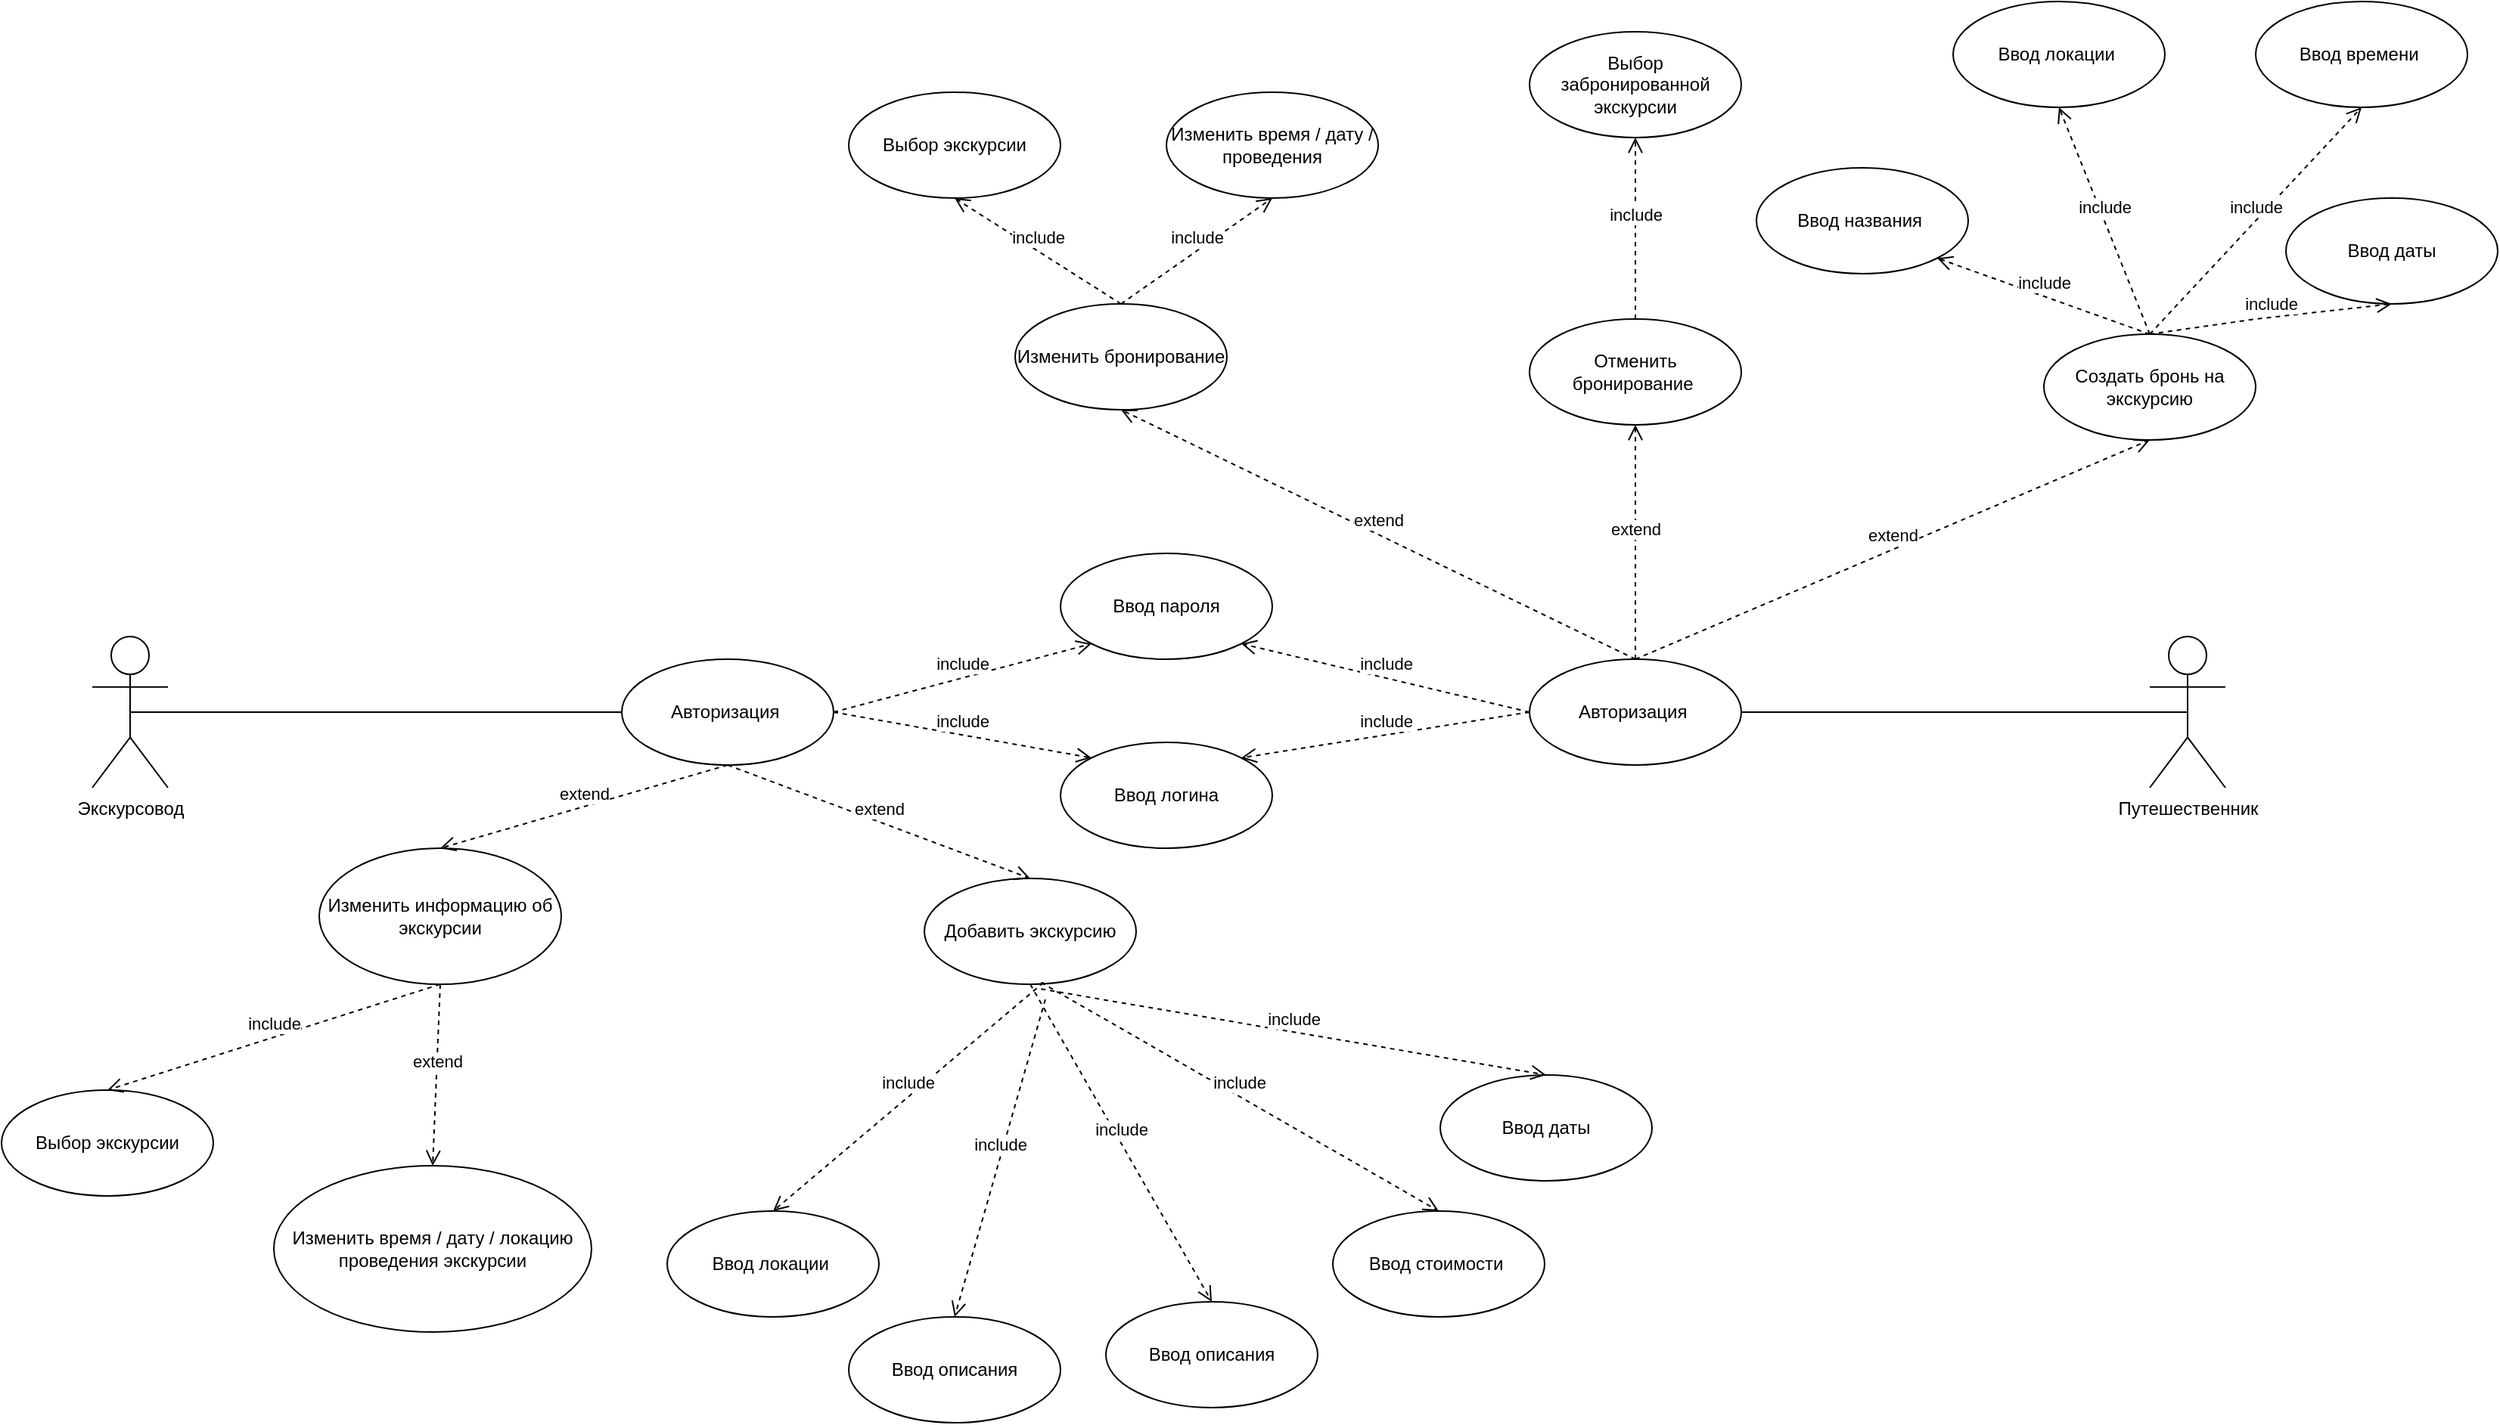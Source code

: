 <mxfile version="22.0.6" type="device">
  <diagram name="Страница — 1" id="1IjOuKGLjw6foW2R_JDn">
    <mxGraphModel dx="2902" dy="3330" grid="1" gridSize="10" guides="1" tooltips="1" connect="1" arrows="1" fold="1" page="1" pageScale="1" pageWidth="1442" pageHeight="2039" math="0" shadow="0">
      <root>
        <mxCell id="0" />
        <mxCell id="1" parent="0" />
        <mxCell id="WZFqarNoslXMxzI4h9gC-1" value="Экскурсовод" style="shape=umlActor;verticalLabelPosition=bottom;verticalAlign=top;html=1;outlineConnect=0;" parent="1" vertex="1">
          <mxGeometry x="-310" y="320" width="50" height="100" as="geometry" />
        </mxCell>
        <mxCell id="WZFqarNoslXMxzI4h9gC-2" value="Путешественник&lt;br&gt;" style="shape=umlActor;verticalLabelPosition=bottom;verticalAlign=top;html=1;outlineConnect=0;" parent="1" vertex="1">
          <mxGeometry x="1050" y="320" width="50" height="100" as="geometry" />
        </mxCell>
        <mxCell id="WZFqarNoslXMxzI4h9gC-6" value="Авторизация&amp;nbsp;" style="ellipse;whiteSpace=wrap;html=1;" parent="1" vertex="1">
          <mxGeometry x="640" y="335" width="140" height="70" as="geometry" />
        </mxCell>
        <mxCell id="WZFqarNoslXMxzI4h9gC-7" value="" style="endArrow=none;html=1;rounded=0;entryX=0.5;entryY=0.5;entryDx=0;entryDy=0;entryPerimeter=0;exitX=1;exitY=0.5;exitDx=0;exitDy=0;" parent="1" source="WZFqarNoslXMxzI4h9gC-6" target="WZFqarNoslXMxzI4h9gC-2" edge="1">
          <mxGeometry width="50" height="50" relative="1" as="geometry">
            <mxPoint x="700" y="430" as="sourcePoint" />
            <mxPoint x="750" y="380" as="targetPoint" />
          </mxGeometry>
        </mxCell>
        <mxCell id="WZFqarNoslXMxzI4h9gC-10" value="include" style="html=1;verticalAlign=bottom;endArrow=open;dashed=1;endSize=8;curved=0;rounded=0;entryX=1;entryY=1;entryDx=0;entryDy=0;exitX=0;exitY=0.5;exitDx=0;exitDy=0;" parent="1" source="WZFqarNoslXMxzI4h9gC-6" target="cWsWiNhI1IRaaSfoAkPH-8" edge="1">
          <mxGeometry relative="1" as="geometry">
            <mxPoint x="760" y="410" as="sourcePoint" />
            <mxPoint x="680" y="410" as="targetPoint" />
          </mxGeometry>
        </mxCell>
        <mxCell id="WZFqarNoslXMxzI4h9gC-11" value="Добавить экскурсию" style="ellipse;whiteSpace=wrap;html=1;" parent="1" vertex="1">
          <mxGeometry x="240" y="480" width="140" height="70" as="geometry" />
        </mxCell>
        <mxCell id="WZFqarNoslXMxzI4h9gC-12" value="Изменить информацию об&lt;br&gt;экскурсии" style="ellipse;whiteSpace=wrap;html=1;" parent="1" vertex="1">
          <mxGeometry x="-160" y="460" width="160" height="90" as="geometry" />
        </mxCell>
        <mxCell id="WZFqarNoslXMxzI4h9gC-15" value="Ввод локации&amp;nbsp;" style="ellipse;whiteSpace=wrap;html=1;" parent="1" vertex="1">
          <mxGeometry x="70" y="700" width="140" height="70" as="geometry" />
        </mxCell>
        <mxCell id="WZFqarNoslXMxzI4h9gC-18" value="include" style="html=1;verticalAlign=bottom;endArrow=open;dashed=1;endSize=8;curved=0;rounded=0;exitX=0;exitY=0.5;exitDx=0;exitDy=0;entryX=1;entryY=0;entryDx=0;entryDy=0;" parent="1" source="WZFqarNoslXMxzI4h9gC-6" target="cWsWiNhI1IRaaSfoAkPH-6" edge="1">
          <mxGeometry relative="1" as="geometry">
            <mxPoint x="690" y="415" as="sourcePoint" />
            <mxPoint x="780" y="470" as="targetPoint" />
          </mxGeometry>
        </mxCell>
        <mxCell id="WZFqarNoslXMxzI4h9gC-19" value="Ввод стоимости&amp;nbsp;" style="ellipse;whiteSpace=wrap;html=1;" parent="1" vertex="1">
          <mxGeometry x="510" y="700" width="140" height="70" as="geometry" />
        </mxCell>
        <mxCell id="WZFqarNoslXMxzI4h9gC-20" value="Ввод даты" style="ellipse;whiteSpace=wrap;html=1;" parent="1" vertex="1">
          <mxGeometry x="581" y="610" width="140" height="70" as="geometry" />
        </mxCell>
        <mxCell id="WZFqarNoslXMxzI4h9gC-21" value="include" style="html=1;verticalAlign=bottom;endArrow=open;dashed=1;endSize=8;curved=0;rounded=0;entryX=0.5;entryY=0;entryDx=0;entryDy=0;exitX=0.551;exitY=1.045;exitDx=0;exitDy=0;exitPerimeter=0;" parent="1" source="WZFqarNoslXMxzI4h9gC-11" target="WZFqarNoslXMxzI4h9gC-20" edge="1">
          <mxGeometry relative="1" as="geometry">
            <mxPoint x="580" y="1015" as="sourcePoint" />
            <mxPoint x="500" y="1090" as="targetPoint" />
          </mxGeometry>
        </mxCell>
        <mxCell id="WZFqarNoslXMxzI4h9gC-22" value="include" style="html=1;verticalAlign=bottom;endArrow=open;dashed=1;endSize=8;curved=0;rounded=0;entryX=0.5;entryY=0;entryDx=0;entryDy=0;exitX=0.551;exitY=0.983;exitDx=0;exitDy=0;exitPerimeter=0;" parent="1" source="WZFqarNoslXMxzI4h9gC-11" target="WZFqarNoslXMxzI4h9gC-19" edge="1">
          <mxGeometry relative="1" as="geometry">
            <mxPoint x="310" y="570" as="sourcePoint" />
            <mxPoint x="330" y="760" as="targetPoint" />
          </mxGeometry>
        </mxCell>
        <mxCell id="WZFqarNoslXMxzI4h9gC-23" value="include" style="html=1;verticalAlign=bottom;endArrow=open;dashed=1;endSize=8;curved=0;rounded=0;entryX=0.5;entryY=0;entryDx=0;entryDy=0;exitX=0.563;exitY=0.983;exitDx=0;exitDy=0;exitPerimeter=0;" parent="1" source="WZFqarNoslXMxzI4h9gC-11" target="WZFqarNoslXMxzI4h9gC-15" edge="1">
          <mxGeometry relative="1" as="geometry">
            <mxPoint x="320" y="820" as="sourcePoint" />
            <mxPoint x="340" y="700" as="targetPoint" />
          </mxGeometry>
        </mxCell>
        <mxCell id="WZFqarNoslXMxzI4h9gC-24" value="Выбор экскурсии" style="ellipse;whiteSpace=wrap;html=1;" parent="1" vertex="1">
          <mxGeometry x="-370" y="620" width="140" height="70" as="geometry" />
        </mxCell>
        <mxCell id="WZFqarNoslXMxzI4h9gC-25" value="include" style="html=1;verticalAlign=bottom;endArrow=open;dashed=1;endSize=8;curved=0;rounded=0;entryX=0.5;entryY=0;entryDx=0;entryDy=0;exitX=0.5;exitY=1;exitDx=0;exitDy=0;" parent="1" source="WZFqarNoslXMxzI4h9gC-12" target="WZFqarNoslXMxzI4h9gC-24" edge="1">
          <mxGeometry relative="1" as="geometry">
            <mxPoint x="110" y="425" as="sourcePoint" />
            <mxPoint x="30" y="500" as="targetPoint" />
          </mxGeometry>
        </mxCell>
        <mxCell id="WZFqarNoslXMxzI4h9gC-26" value="Создать бронь на экскурсию" style="ellipse;whiteSpace=wrap;html=1;" parent="1" vertex="1">
          <mxGeometry x="980" y="120" width="140" height="70" as="geometry" />
        </mxCell>
        <mxCell id="WZFqarNoslXMxzI4h9gC-27" value="Ввод даты" style="ellipse;whiteSpace=wrap;html=1;" parent="1" vertex="1">
          <mxGeometry x="1140" y="30" width="140" height="70" as="geometry" />
        </mxCell>
        <mxCell id="WZFqarNoslXMxzI4h9gC-28" value="Ввод локации&amp;nbsp;" style="ellipse;whiteSpace=wrap;html=1;" parent="1" vertex="1">
          <mxGeometry x="920" y="-100" width="140" height="70" as="geometry" />
        </mxCell>
        <mxCell id="WZFqarNoslXMxzI4h9gC-29" value="Ввод времени&amp;nbsp;" style="ellipse;whiteSpace=wrap;html=1;" parent="1" vertex="1">
          <mxGeometry x="1120" y="-100" width="140" height="70" as="geometry" />
        </mxCell>
        <mxCell id="WZFqarNoslXMxzI4h9gC-31" value="include" style="html=1;verticalAlign=bottom;endArrow=open;dashed=1;endSize=8;curved=0;rounded=0;entryX=0.5;entryY=1;entryDx=0;entryDy=0;exitX=0.5;exitY=0;exitDx=0;exitDy=0;" parent="1" source="WZFqarNoslXMxzI4h9gC-26" target="WZFqarNoslXMxzI4h9gC-27" edge="1">
          <mxGeometry relative="1" as="geometry">
            <mxPoint x="1050" y="100" as="sourcePoint" />
            <mxPoint x="680" y="110" as="targetPoint" />
            <Array as="points">
              <mxPoint x="1120" y="110" />
            </Array>
          </mxGeometry>
        </mxCell>
        <mxCell id="WZFqarNoslXMxzI4h9gC-32" value="include" style="html=1;verticalAlign=bottom;endArrow=open;dashed=1;endSize=8;curved=0;rounded=0;entryX=0.5;entryY=1;entryDx=0;entryDy=0;exitX=0.5;exitY=0;exitDx=0;exitDy=0;" parent="1" source="WZFqarNoslXMxzI4h9gC-26" target="WZFqarNoslXMxzI4h9gC-29" edge="1">
          <mxGeometry relative="1" as="geometry">
            <mxPoint x="1060" y="130" as="sourcePoint" />
            <mxPoint x="1220" y="110" as="targetPoint" />
            <Array as="points" />
          </mxGeometry>
        </mxCell>
        <mxCell id="WZFqarNoslXMxzI4h9gC-33" value="include" style="html=1;verticalAlign=bottom;endArrow=open;dashed=1;endSize=8;curved=0;rounded=0;entryX=0.5;entryY=1;entryDx=0;entryDy=0;exitX=0.5;exitY=0;exitDx=0;exitDy=0;" parent="1" source="WZFqarNoslXMxzI4h9gC-26" target="WZFqarNoslXMxzI4h9gC-28" edge="1">
          <mxGeometry relative="1" as="geometry">
            <mxPoint x="1060" y="130" as="sourcePoint" />
            <mxPoint x="1060" y="20" as="targetPoint" />
            <Array as="points" />
          </mxGeometry>
        </mxCell>
        <mxCell id="WZFqarNoslXMxzI4h9gC-34" value="Отменить бронирование&amp;nbsp;" style="ellipse;whiteSpace=wrap;html=1;" parent="1" vertex="1">
          <mxGeometry x="640" y="110" width="140" height="70" as="geometry" />
        </mxCell>
        <mxCell id="WZFqarNoslXMxzI4h9gC-35" value="Выбор забронированной экскурсии" style="ellipse;whiteSpace=wrap;html=1;" parent="1" vertex="1">
          <mxGeometry x="640" y="-80" width="140" height="70" as="geometry" />
        </mxCell>
        <mxCell id="WZFqarNoslXMxzI4h9gC-36" value="include" style="html=1;verticalAlign=bottom;endArrow=open;dashed=1;endSize=8;curved=0;rounded=0;entryX=0.5;entryY=1;entryDx=0;entryDy=0;exitX=0.5;exitY=0;exitDx=0;exitDy=0;" parent="1" source="WZFqarNoslXMxzI4h9gC-34" target="WZFqarNoslXMxzI4h9gC-35" edge="1">
          <mxGeometry relative="1" as="geometry">
            <mxPoint x="700" y="120" as="sourcePoint" />
            <mxPoint x="700" y="-10" as="targetPoint" />
          </mxGeometry>
        </mxCell>
        <mxCell id="WZFqarNoslXMxzI4h9gC-38" value="Изменить бронирование" style="ellipse;whiteSpace=wrap;html=1;" parent="1" vertex="1">
          <mxGeometry x="300" y="100" width="140" height="70" as="geometry" />
        </mxCell>
        <mxCell id="WZFqarNoslXMxzI4h9gC-40" value="Выбор экскурсии" style="ellipse;whiteSpace=wrap;html=1;" parent="1" vertex="1">
          <mxGeometry x="190" y="-40" width="140" height="70" as="geometry" />
        </mxCell>
        <mxCell id="WZFqarNoslXMxzI4h9gC-42" value="include" style="html=1;verticalAlign=bottom;endArrow=open;dashed=1;endSize=8;curved=0;rounded=0;entryX=0.5;entryY=1;entryDx=0;entryDy=0;exitX=0.5;exitY=0;exitDx=0;exitDy=0;" parent="1" source="WZFqarNoslXMxzI4h9gC-38" target="WZFqarNoslXMxzI4h9gC-40" edge="1">
          <mxGeometry relative="1" as="geometry">
            <mxPoint x="90" y="345" as="sourcePoint" />
            <mxPoint x="90" y="405" as="targetPoint" />
          </mxGeometry>
        </mxCell>
        <mxCell id="WZFqarNoslXMxzI4h9gC-44" value="Изменить время / дату / проведения" style="ellipse;whiteSpace=wrap;html=1;" parent="1" vertex="1">
          <mxGeometry x="400" y="-40" width="140" height="70" as="geometry" />
        </mxCell>
        <mxCell id="WZFqarNoslXMxzI4h9gC-45" value="include" style="html=1;verticalAlign=bottom;endArrow=open;dashed=1;endSize=8;curved=0;rounded=0;entryX=0.5;entryY=1;entryDx=0;entryDy=0;exitX=0.5;exitY=0;exitDx=0;exitDy=0;" parent="1" source="WZFqarNoslXMxzI4h9gC-38" target="WZFqarNoslXMxzI4h9gC-44" edge="1">
          <mxGeometry relative="1" as="geometry">
            <mxPoint x="380" y="180" as="sourcePoint" />
            <mxPoint x="310" y="255" as="targetPoint" />
          </mxGeometry>
        </mxCell>
        <mxCell id="WZFqarNoslXMxzI4h9gC-46" value="Изменить время / дату / локацию проведения экскурсии" style="ellipse;whiteSpace=wrap;html=1;" parent="1" vertex="1">
          <mxGeometry x="-190" y="670" width="210" height="110" as="geometry" />
        </mxCell>
        <mxCell id="WZFqarNoslXMxzI4h9gC-47" value="extend" style="html=1;verticalAlign=bottom;endArrow=open;dashed=1;endSize=8;curved=0;rounded=0;entryX=0.5;entryY=0;entryDx=0;entryDy=0;exitX=0.5;exitY=1;exitDx=0;exitDy=0;" parent="1" source="WZFqarNoslXMxzI4h9gC-12" target="WZFqarNoslXMxzI4h9gC-46" edge="1">
          <mxGeometry relative="1" as="geometry">
            <mxPoint x="-140" y="590" as="sourcePoint" />
            <mxPoint x="-230" y="640" as="targetPoint" />
          </mxGeometry>
        </mxCell>
        <mxCell id="cWsWiNhI1IRaaSfoAkPH-1" value="extend" style="html=1;verticalAlign=bottom;endArrow=open;dashed=1;endSize=8;curved=0;rounded=0;entryX=0.5;entryY=1;entryDx=0;entryDy=0;exitX=0.5;exitY=0;exitDx=0;exitDy=0;" parent="1" source="WZFqarNoslXMxzI4h9gC-6" target="WZFqarNoslXMxzI4h9gC-26" edge="1">
          <mxGeometry relative="1" as="geometry">
            <mxPoint x="720" y="415" as="sourcePoint" />
            <mxPoint x="790" y="480" as="targetPoint" />
          </mxGeometry>
        </mxCell>
        <mxCell id="cWsWiNhI1IRaaSfoAkPH-3" value="extend" style="html=1;verticalAlign=bottom;endArrow=open;dashed=1;endSize=8;curved=0;rounded=0;entryX=0.5;entryY=1;entryDx=0;entryDy=0;exitX=0.5;exitY=0;exitDx=0;exitDy=0;" parent="1" source="WZFqarNoslXMxzI4h9gC-6" target="WZFqarNoslXMxzI4h9gC-38" edge="1">
          <mxGeometry relative="1" as="geometry">
            <mxPoint x="720" y="345" as="sourcePoint" />
            <mxPoint x="1060" y="200" as="targetPoint" />
            <Array as="points" />
          </mxGeometry>
        </mxCell>
        <mxCell id="cWsWiNhI1IRaaSfoAkPH-4" value="extend" style="html=1;verticalAlign=bottom;endArrow=open;dashed=1;endSize=8;curved=0;rounded=0;entryX=0.5;entryY=1;entryDx=0;entryDy=0;exitX=0.5;exitY=0;exitDx=0;exitDy=0;" parent="1" source="WZFqarNoslXMxzI4h9gC-6" target="WZFqarNoslXMxzI4h9gC-34" edge="1">
          <mxGeometry relative="1" as="geometry">
            <mxPoint x="710" y="120" as="sourcePoint" />
            <mxPoint x="710" as="targetPoint" />
          </mxGeometry>
        </mxCell>
        <mxCell id="cWsWiNhI1IRaaSfoAkPH-5" value="Авторизация&amp;nbsp;" style="ellipse;whiteSpace=wrap;html=1;" parent="1" vertex="1">
          <mxGeometry x="40" y="335" width="140" height="70" as="geometry" />
        </mxCell>
        <mxCell id="cWsWiNhI1IRaaSfoAkPH-6" value="Ввод логина" style="ellipse;whiteSpace=wrap;html=1;" parent="1" vertex="1">
          <mxGeometry x="330" y="390" width="140" height="70" as="geometry" />
        </mxCell>
        <mxCell id="cWsWiNhI1IRaaSfoAkPH-7" value="include" style="html=1;verticalAlign=bottom;endArrow=open;dashed=1;endSize=8;curved=0;rounded=0;entryX=0;entryY=0;entryDx=0;entryDy=0;exitX=1;exitY=0.5;exitDx=0;exitDy=0;" parent="1" source="cWsWiNhI1IRaaSfoAkPH-5" target="cWsWiNhI1IRaaSfoAkPH-6" edge="1">
          <mxGeometry relative="1" as="geometry">
            <mxPoint x="450" y="475" as="sourcePoint" />
            <mxPoint x="370" y="475" as="targetPoint" />
          </mxGeometry>
        </mxCell>
        <mxCell id="cWsWiNhI1IRaaSfoAkPH-8" value="Ввод пароля" style="ellipse;whiteSpace=wrap;html=1;" parent="1" vertex="1">
          <mxGeometry x="330" y="265" width="140" height="70" as="geometry" />
        </mxCell>
        <mxCell id="cWsWiNhI1IRaaSfoAkPH-9" value="include" style="html=1;verticalAlign=bottom;endArrow=open;dashed=1;endSize=8;curved=0;rounded=0;entryX=0;entryY=1;entryDx=0;entryDy=0;exitX=1;exitY=0.5;exitDx=0;exitDy=0;" parent="1" source="cWsWiNhI1IRaaSfoAkPH-5" target="cWsWiNhI1IRaaSfoAkPH-8" edge="1">
          <mxGeometry relative="1" as="geometry">
            <mxPoint x="380" y="480" as="sourcePoint" />
            <mxPoint x="520" y="345" as="targetPoint" />
          </mxGeometry>
        </mxCell>
        <mxCell id="cWsWiNhI1IRaaSfoAkPH-10" value="" style="endArrow=none;html=1;rounded=0;exitX=0.5;exitY=0.5;exitDx=0;exitDy=0;exitPerimeter=0;entryX=0;entryY=0.5;entryDx=0;entryDy=0;" parent="1" source="WZFqarNoslXMxzI4h9gC-1" target="cWsWiNhI1IRaaSfoAkPH-5" edge="1">
          <mxGeometry width="50" height="50" relative="1" as="geometry">
            <mxPoint x="340" y="340" as="sourcePoint" />
            <mxPoint x="390" y="290" as="targetPoint" />
          </mxGeometry>
        </mxCell>
        <mxCell id="cWsWiNhI1IRaaSfoAkPH-11" value="extend" style="html=1;verticalAlign=bottom;endArrow=open;dashed=1;endSize=8;curved=0;rounded=0;entryX=0.5;entryY=0;entryDx=0;entryDy=0;exitX=0.5;exitY=1;exitDx=0;exitDy=0;" parent="1" source="cWsWiNhI1IRaaSfoAkPH-5" target="WZFqarNoslXMxzI4h9gC-12" edge="1">
          <mxGeometry relative="1" as="geometry">
            <mxPoint x="-60" y="560" as="sourcePoint" />
            <mxPoint x="-170" y="630" as="targetPoint" />
          </mxGeometry>
        </mxCell>
        <mxCell id="cWsWiNhI1IRaaSfoAkPH-12" value="extend" style="html=1;verticalAlign=bottom;endArrow=open;dashed=1;endSize=8;curved=0;rounded=0;entryX=0.5;entryY=0;entryDx=0;entryDy=0;exitX=0.5;exitY=1;exitDx=0;exitDy=0;" parent="1" source="cWsWiNhI1IRaaSfoAkPH-5" target="WZFqarNoslXMxzI4h9gC-11" edge="1">
          <mxGeometry relative="1" as="geometry">
            <mxPoint x="327" y="563" as="sourcePoint" />
            <mxPoint x="480" y="690" as="targetPoint" />
          </mxGeometry>
        </mxCell>
        <mxCell id="tma9EYBgkSaypRexghKh-1" value="Ввод описания" style="ellipse;whiteSpace=wrap;html=1;" parent="1" vertex="1">
          <mxGeometry x="360" y="760" width="140" height="70" as="geometry" />
        </mxCell>
        <mxCell id="tma9EYBgkSaypRexghKh-2" value="include" style="html=1;verticalAlign=bottom;endArrow=open;dashed=1;endSize=8;curved=0;rounded=0;entryX=0.5;entryY=0;entryDx=0;entryDy=0;exitX=0.5;exitY=1;exitDx=0;exitDy=0;" parent="1" source="WZFqarNoslXMxzI4h9gC-11" target="tma9EYBgkSaypRexghKh-1" edge="1">
          <mxGeometry relative="1" as="geometry">
            <mxPoint x="327" y="559" as="sourcePoint" />
            <mxPoint x="500" y="770" as="targetPoint" />
          </mxGeometry>
        </mxCell>
        <mxCell id="tma9EYBgkSaypRexghKh-3" value="Ввод названия&amp;nbsp;" style="ellipse;whiteSpace=wrap;html=1;" parent="1" vertex="1">
          <mxGeometry x="790" y="10" width="140" height="70" as="geometry" />
        </mxCell>
        <mxCell id="tma9EYBgkSaypRexghKh-5" value="include" style="html=1;verticalAlign=bottom;endArrow=open;dashed=1;endSize=8;curved=0;rounded=0;entryX=1;entryY=1;entryDx=0;entryDy=0;" parent="1" target="tma9EYBgkSaypRexghKh-3" edge="1">
          <mxGeometry relative="1" as="geometry">
            <mxPoint x="1050" y="120" as="sourcePoint" />
            <mxPoint x="1000" y="-20" as="targetPoint" />
            <Array as="points" />
          </mxGeometry>
        </mxCell>
        <mxCell id="tma9EYBgkSaypRexghKh-6" value="Ввод описания" style="ellipse;whiteSpace=wrap;html=1;" parent="1" vertex="1">
          <mxGeometry x="190" y="770" width="140" height="70" as="geometry" />
        </mxCell>
        <mxCell id="tma9EYBgkSaypRexghKh-7" value="include" style="html=1;verticalAlign=bottom;endArrow=open;dashed=1;endSize=8;curved=0;rounded=0;entryX=0.5;entryY=0;entryDx=0;entryDy=0;exitX=0.5;exitY=1;exitDx=0;exitDy=0;" parent="1" target="tma9EYBgkSaypRexghKh-6" edge="1">
          <mxGeometry relative="1" as="geometry">
            <mxPoint x="320" y="560" as="sourcePoint" />
            <mxPoint x="440" y="770" as="targetPoint" />
          </mxGeometry>
        </mxCell>
      </root>
    </mxGraphModel>
  </diagram>
</mxfile>

